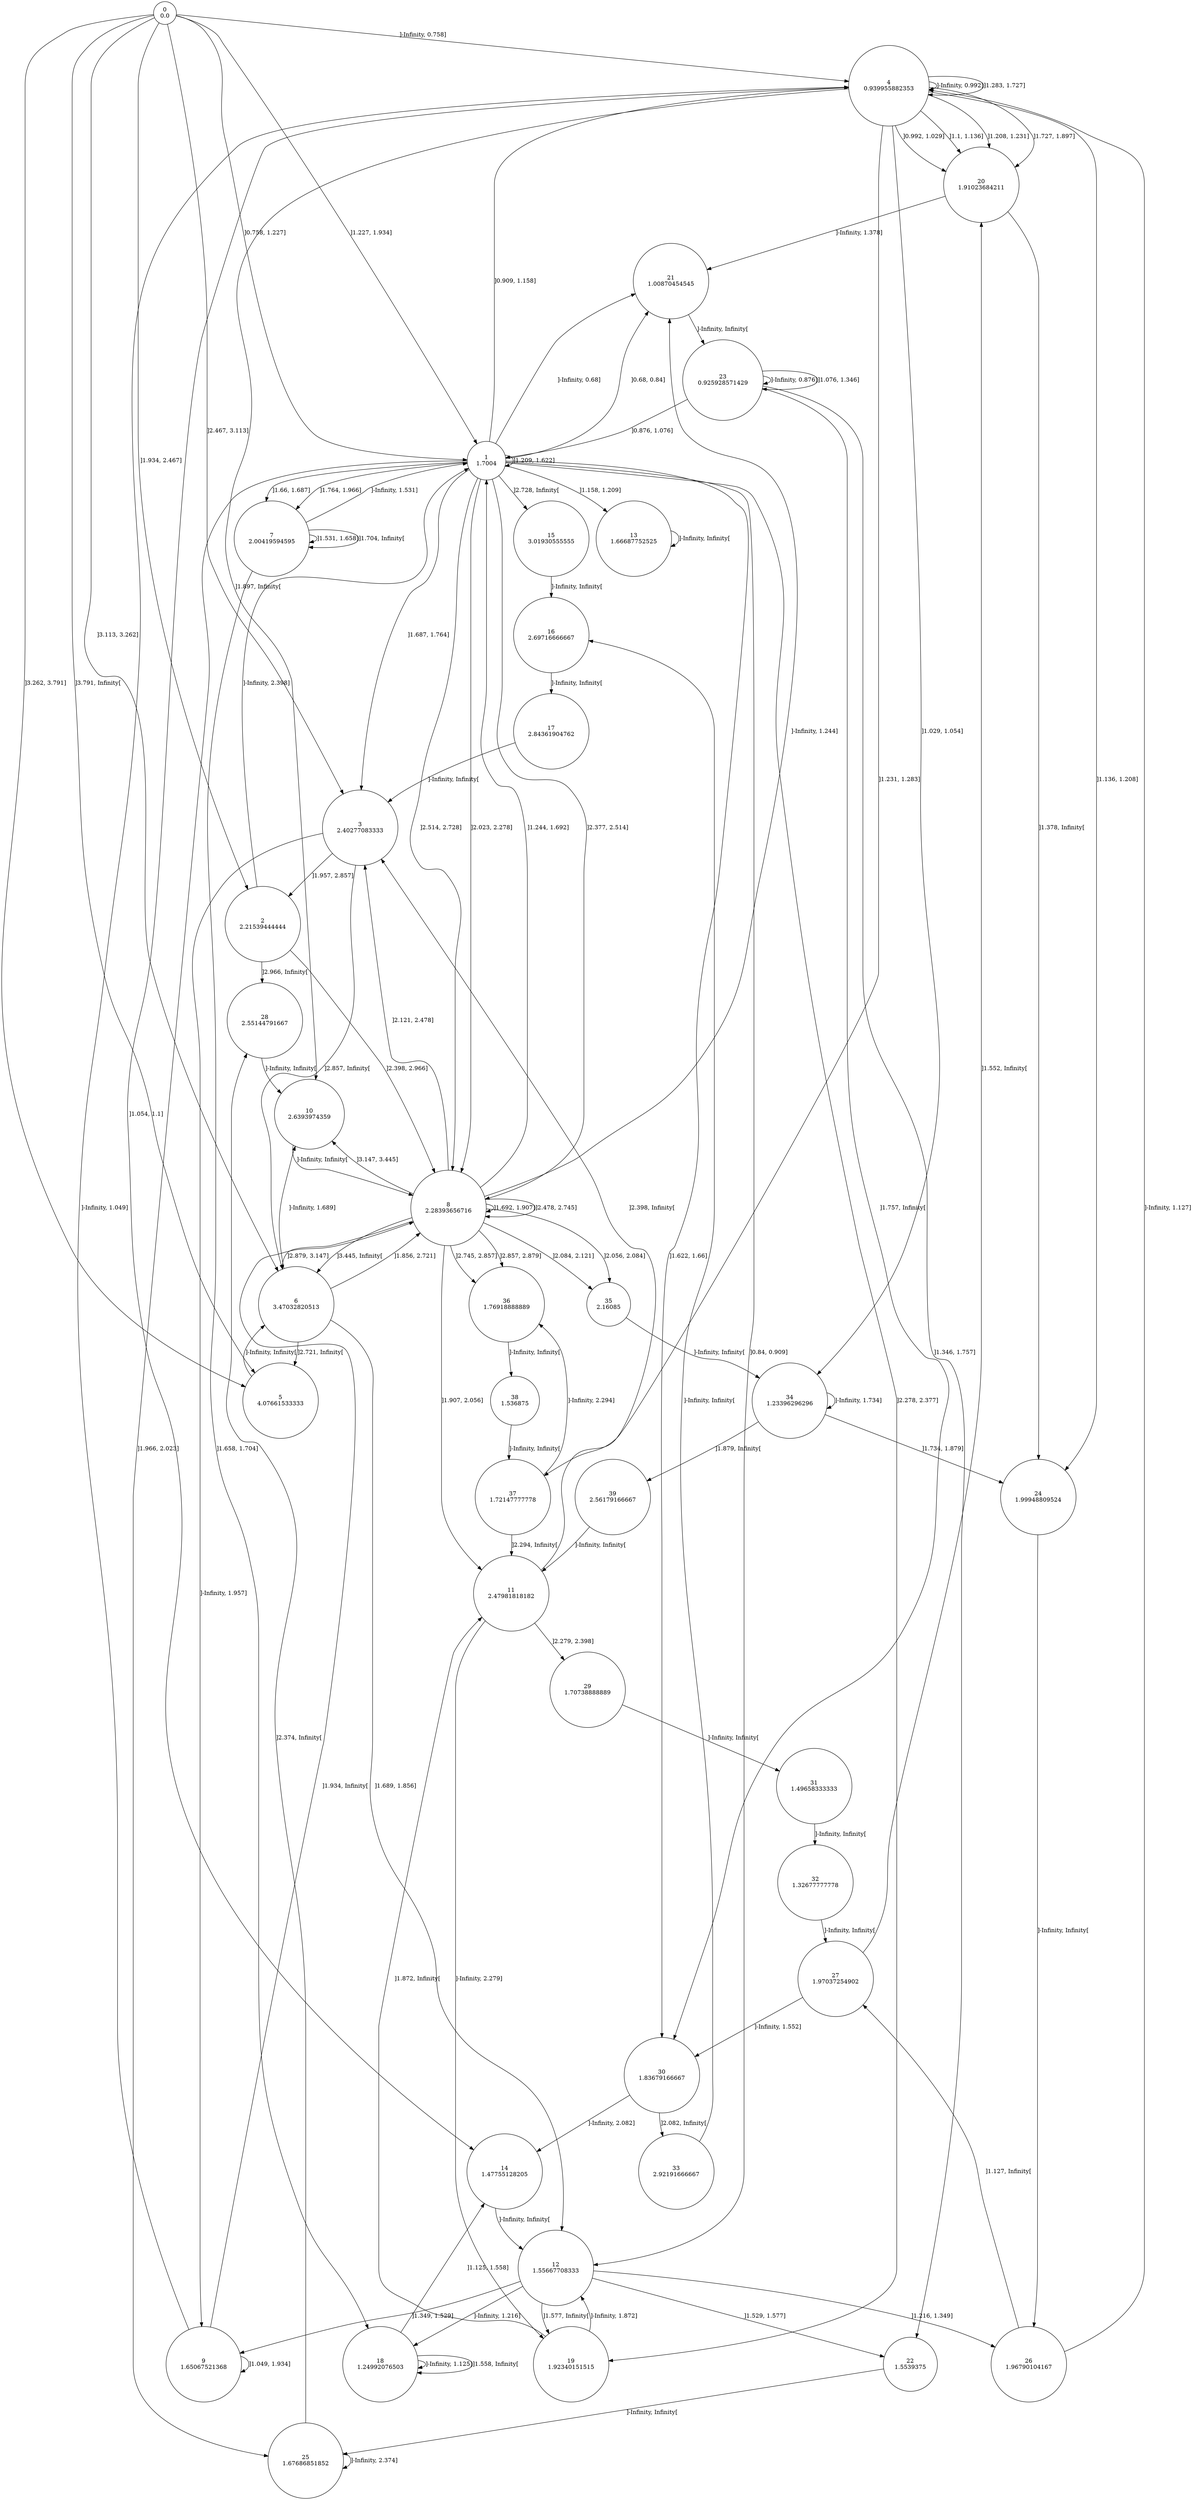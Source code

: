 digraph a {
0 [shape=circle, label="0\n0.0"];
	0 -> 4 [label="]-Infinity, 0.758]"];
	0 -> 1 [label="]0.758, 1.227]"];
	0 -> 1 [label="]1.227, 1.934]"];
	0 -> 2 [label="]1.934, 2.467]"];
	0 -> 3 [label="]2.467, 3.113]"];
	0 -> 6 [label="]3.113, 3.262]"];
	0 -> 5 [label="]3.262, 3.791]"];
	0 -> 5 [label="]3.791, Infinity["];
1 [shape=circle, label="1\n1.7004"];
	1 -> 21 [label="]-Infinity, 0.68]"];
	1 -> 21 [label="]0.68, 0.84]"];
	1 -> 12 [label="]0.84, 0.909]"];
	1 -> 4 [label="]0.909, 1.158]"];
	1 -> 13 [label="]1.158, 1.209]"];
	1 -> 1 [label="]1.209, 1.622]"];
	1 -> 30 [label="]1.622, 1.66]"];
	1 -> 7 [label="]1.66, 1.687]"];
	1 -> 3 [label="]1.687, 1.764]"];
	1 -> 7 [label="]1.764, 1.966]"];
	1 -> 25 [label="]1.966, 2.023]"];
	1 -> 8 [label="]2.023, 2.278]"];
	1 -> 19 [label="]2.278, 2.377]"];
	1 -> 8 [label="]2.377, 2.514]"];
	1 -> 8 [label="]2.514, 2.728]"];
	1 -> 15 [label="]2.728, Infinity["];
2 [shape=circle, label="2\n2.21539444444"];
	2 -> 1 [label="]-Infinity, 2.398]"];
	2 -> 8 [label="]2.398, 2.966]"];
	2 -> 28 [label="]2.966, Infinity["];
3 [shape=circle, label="3\n2.40277083333"];
	3 -> 9 [label="]-Infinity, 1.957]"];
	3 -> 2 [label="]1.957, 2.857]"];
	3 -> 6 [label="]2.857, Infinity["];
4 [shape=circle, label="4\n0.939955882353"];
	4 -> 4 [label="]-Infinity, 0.992]"];
	4 -> 20 [label="]0.992, 1.029]"];
	4 -> 34 [label="]1.029, 1.054]"];
	4 -> 14 [label="]1.054, 1.1]"];
	4 -> 20 [label="]1.1, 1.136]"];
	4 -> 24 [label="]1.136, 1.208]"];
	4 -> 20 [label="]1.208, 1.231]"];
	4 -> 37 [label="]1.231, 1.283]"];
	4 -> 4 [label="]1.283, 1.727]"];
	4 -> 20 [label="]1.727, 1.897]"];
	4 -> 10 [label="]1.897, Infinity["];
5 [shape=circle, label="5\n4.07661533333"];
	5 -> 6 [label="]-Infinity, Infinity["];
6 [shape=circle, label="6\n3.47032820513"];
	6 -> 10 [label="]-Infinity, 1.689]"];
	6 -> 12 [label="]1.689, 1.856]"];
	6 -> 8 [label="]1.856, 2.721]"];
	6 -> 5 [label="]2.721, Infinity["];
7 [shape=circle, label="7\n2.00419594595"];
	7 -> 1 [label="]-Infinity, 1.531]"];
	7 -> 7 [label="]1.531, 1.658]"];
	7 -> 18 [label="]1.658, 1.704]"];
	7 -> 7 [label="]1.704, Infinity["];
8 [shape=circle, label="8\n2.28393656716"];
	8 -> 21 [label="]-Infinity, 1.244]"];
	8 -> 1 [label="]1.244, 1.692]"];
	8 -> 8 [label="]1.692, 1.907]"];
	8 -> 11 [label="]1.907, 2.056]"];
	8 -> 35 [label="]2.056, 2.084]"];
	8 -> 35 [label="]2.084, 2.121]"];
	8 -> 3 [label="]2.121, 2.478]"];
	8 -> 8 [label="]2.478, 2.745]"];
	8 -> 36 [label="]2.745, 2.857]"];
	8 -> 36 [label="]2.857, 2.879]"];
	8 -> 6 [label="]2.879, 3.147]"];
	8 -> 10 [label="]3.147, 3.445]"];
	8 -> 6 [label="]3.445, Infinity["];
9 [shape=circle, label="9\n1.65067521368"];
	9 -> 4 [label="]-Infinity, 1.049]"];
	9 -> 9 [label="]1.049, 1.934]"];
	9 -> 8 [label="]1.934, Infinity["];
10 [shape=circle, label="10\n2.6393974359"];
	10 -> 8 [label="]-Infinity, Infinity["];
11 [shape=circle, label="11\n2.47981818182"];
	11 -> 19 [label="]-Infinity, 2.279]"];
	11 -> 29 [label="]2.279, 2.398]"];
	11 -> 3 [label="]2.398, Infinity["];
12 [shape=circle, label="12\n1.55667708333"];
	12 -> 18 [label="]-Infinity, 1.216]"];
	12 -> 26 [label="]1.216, 1.349]"];
	12 -> 9 [label="]1.349, 1.529]"];
	12 -> 22 [label="]1.529, 1.577]"];
	12 -> 19 [label="]1.577, Infinity["];
13 [shape=circle, label="13\n1.66687752525"];
	13 -> 13 [label="]-Infinity, Infinity["];
14 [shape=circle, label="14\n1.47755128205"];
	14 -> 12 [label="]-Infinity, Infinity["];
15 [shape=circle, label="15\n3.01930555555"];
	15 -> 16 [label="]-Infinity, Infinity["];
16 [shape=circle, label="16\n2.69716666667"];
	16 -> 17 [label="]-Infinity, Infinity["];
17 [shape=circle, label="17\n2.84361904762"];
	17 -> 3 [label="]-Infinity, Infinity["];
18 [shape=circle, label="18\n1.24992076503"];
	18 -> 18 [label="]-Infinity, 1.125]"];
	18 -> 14 [label="]1.125, 1.558]"];
	18 -> 18 [label="]1.558, Infinity["];
19 [shape=circle, label="19\n1.92340151515"];
	19 -> 12 [label="]-Infinity, 1.872]"];
	19 -> 11 [label="]1.872, Infinity["];
20 [shape=circle, label="20\n1.91023684211"];
	20 -> 21 [label="]-Infinity, 1.378]"];
	20 -> 24 [label="]1.378, Infinity["];
21 [shape=circle, label="21\n1.00870454545"];
	21 -> 23 [label="]-Infinity, Infinity["];
22 [shape=circle, label="22\n1.5539375"];
	22 -> 25 [label="]-Infinity, Infinity["];
23 [shape=circle, label="23\n0.925928571429"];
	23 -> 23 [label="]-Infinity, 0.876]"];
	23 -> 1 [label="]0.876, 1.076]"];
	23 -> 23 [label="]1.076, 1.346]"];
	23 -> 22 [label="]1.346, 1.757]"];
	23 -> 30 [label="]1.757, Infinity["];
24 [shape=circle, label="24\n1.99948809524"];
	24 -> 26 [label="]-Infinity, Infinity["];
25 [shape=circle, label="25\n1.67686851852"];
	25 -> 25 [label="]-Infinity, 2.374]"];
	25 -> 28 [label="]2.374, Infinity["];
26 [shape=circle, label="26\n1.96790104167"];
	26 -> 4 [label="]-Infinity, 1.127]"];
	26 -> 27 [label="]1.127, Infinity["];
27 [shape=circle, label="27\n1.97037254902"];
	27 -> 30 [label="]-Infinity, 1.552]"];
	27 -> 20 [label="]1.552, Infinity["];
28 [shape=circle, label="28\n2.55144791667"];
	28 -> 10 [label="]-Infinity, Infinity["];
29 [shape=circle, label="29\n1.70738888889"];
	29 -> 31 [label="]-Infinity, Infinity["];
30 [shape=circle, label="30\n1.83679166667"];
	30 -> 14 [label="]-Infinity, 2.082]"];
	30 -> 33 [label="]2.082, Infinity["];
31 [shape=circle, label="31\n1.49658333333"];
	31 -> 32 [label="]-Infinity, Infinity["];
32 [shape=circle, label="32\n1.32677777778"];
	32 -> 27 [label="]-Infinity, Infinity["];
33 [shape=circle, label="33\n2.92191666667"];
	33 -> 16 [label="]-Infinity, Infinity["];
34 [shape=circle, label="34\n1.23396296296"];
	34 -> 34 [label="]-Infinity, 1.734]"];
	34 -> 24 [label="]1.734, 1.879]"];
	34 -> 39 [label="]1.879, Infinity["];
35 [shape=circle, label="35\n2.16085"];
	35 -> 34 [label="]-Infinity, Infinity["];
36 [shape=circle, label="36\n1.76918888889"];
	36 -> 38 [label="]-Infinity, Infinity["];
37 [shape=circle, label="37\n1.72147777778"];
	37 -> 36 [label="]-Infinity, 2.294]"];
	37 -> 11 [label="]2.294, Infinity["];
38 [shape=circle, label="38\n1.536875"];
	38 -> 37 [label="]-Infinity, Infinity["];
39 [shape=circle, label="39\n2.56179166667"];
	39 -> 11 [label="]-Infinity, Infinity["];
}